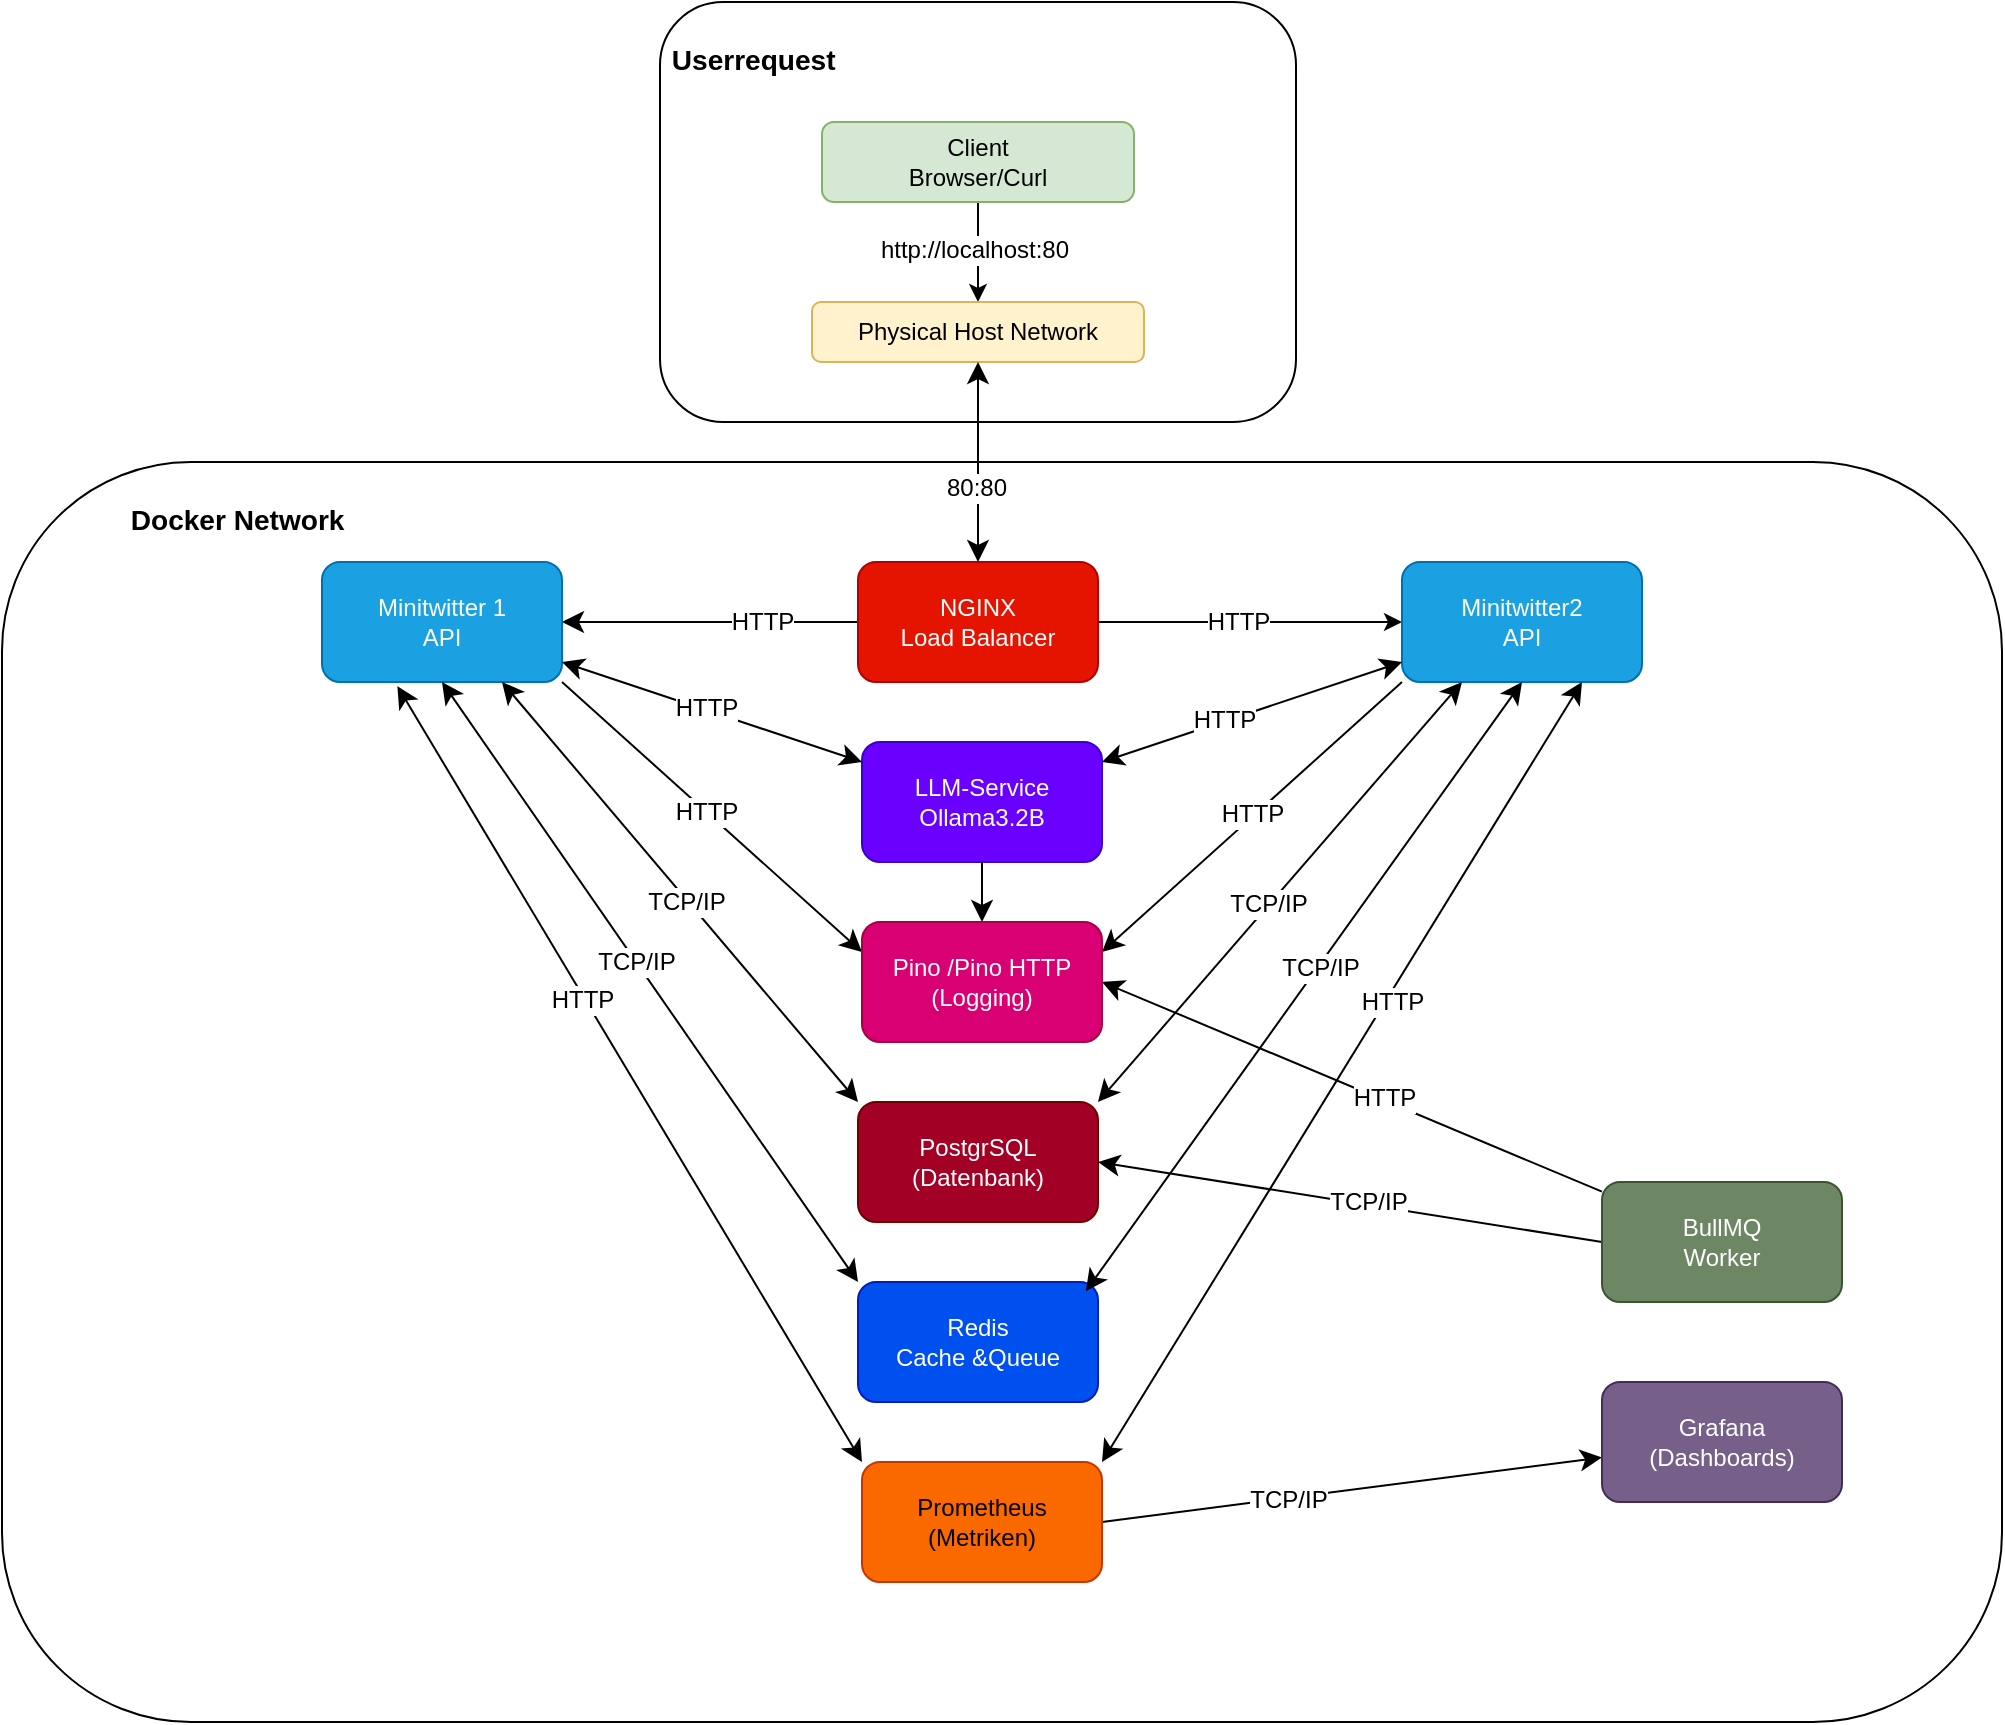 <mxfile version="26.1.1">
  <diagram name="Seite-1" id="1LR6hy9Yagn1V_z_DEYL">
    <mxGraphModel dx="2842" dy="1833" grid="1" gridSize="10" guides="1" tooltips="1" connect="1" arrows="1" fold="1" page="1" pageScale="1" pageWidth="827" pageHeight="1169" math="0" shadow="0">
      <root>
        <mxCell id="0" />
        <mxCell id="1" parent="0" />
        <mxCell id="WWWUozUZeTl1Iqde8gUQ-1" value="&lt;h3&gt;&amp;nbsp;Userrequest&lt;/h3&gt;" style="rounded=1;whiteSpace=wrap;html=1;align=left;verticalAlign=top;" vertex="1" parent="1">
          <mxGeometry x="-671" y="-20" width="318" height="210" as="geometry" />
        </mxCell>
        <mxCell id="x58m1gPnZD0ombqf3Mhe-48" value="&lt;h3&gt;&amp;nbsp; &amp;nbsp; &amp;nbsp; &amp;nbsp; &amp;nbsp; &amp;nbsp; &amp;nbsp; &amp;nbsp; Docker Network&lt;/h3&gt;" style="rounded=1;whiteSpace=wrap;html=1;verticalAlign=top;align=left;" parent="1" vertex="1">
          <mxGeometry x="-1000" y="210" width="1000" height="630" as="geometry" />
        </mxCell>
        <mxCell id="x58m1gPnZD0ombqf3Mhe-16" style="edgeStyle=orthogonalEdgeStyle;rounded=0;orthogonalLoop=1;jettySize=auto;html=1;exitX=0.5;exitY=1;exitDx=0;exitDy=0;" parent="1" source="x58m1gPnZD0ombqf3Mhe-14" target="x58m1gPnZD0ombqf3Mhe-15" edge="1">
          <mxGeometry relative="1" as="geometry" />
        </mxCell>
        <mxCell id="tbwMI4v-mFkp3XjZrlkX-10" value="http://localhost:80" style="edgeLabel;html=1;align=center;verticalAlign=middle;resizable=0;points=[];fontSize=12;" parent="x58m1gPnZD0ombqf3Mhe-16" vertex="1" connectable="0">
          <mxGeometry x="-0.047" y="-2" relative="1" as="geometry">
            <mxPoint as="offset" />
          </mxGeometry>
        </mxCell>
        <mxCell id="x58m1gPnZD0ombqf3Mhe-14" value="Client&lt;div&gt;Browser/Curl&lt;/div&gt;" style="rounded=1;whiteSpace=wrap;html=1;fillColor=#d5e8d4;strokeColor=#82b366;" parent="1" vertex="1">
          <mxGeometry x="-590" y="40" width="156" height="40" as="geometry" />
        </mxCell>
        <mxCell id="x58m1gPnZD0ombqf3Mhe-15" value="Physical Host Network" style="rounded=1;whiteSpace=wrap;html=1;fillColor=#fff2cc;strokeColor=#d6b656;" parent="1" vertex="1">
          <mxGeometry x="-595" y="130" width="166" height="30" as="geometry" />
        </mxCell>
        <mxCell id="x58m1gPnZD0ombqf3Mhe-30" style="edgeStyle=orthogonalEdgeStyle;rounded=0;orthogonalLoop=1;jettySize=auto;html=1;exitX=1;exitY=0.5;exitDx=0;exitDy=0;" parent="1" source="x58m1gPnZD0ombqf3Mhe-17" target="x58m1gPnZD0ombqf3Mhe-19" edge="1">
          <mxGeometry relative="1" as="geometry" />
        </mxCell>
        <mxCell id="tbwMI4v-mFkp3XjZrlkX-20" value="HTTP" style="edgeLabel;html=1;align=center;verticalAlign=middle;resizable=0;points=[];fontSize=12;" parent="x58m1gPnZD0ombqf3Mhe-30" vertex="1" connectable="0">
          <mxGeometry x="-0.085" relative="1" as="geometry">
            <mxPoint as="offset" />
          </mxGeometry>
        </mxCell>
        <mxCell id="tbwMI4v-mFkp3XjZrlkX-16" style="edgeStyle=none;curved=1;rounded=0;orthogonalLoop=1;jettySize=auto;html=1;exitX=0;exitY=0.5;exitDx=0;exitDy=0;fontSize=12;startSize=8;endSize=8;" parent="1" source="x58m1gPnZD0ombqf3Mhe-17" target="x58m1gPnZD0ombqf3Mhe-18" edge="1">
          <mxGeometry relative="1" as="geometry" />
        </mxCell>
        <mxCell id="tbwMI4v-mFkp3XjZrlkX-19" value="HTTP" style="edgeLabel;html=1;align=center;verticalAlign=middle;resizable=0;points=[];fontSize=12;" parent="tbwMI4v-mFkp3XjZrlkX-16" vertex="1" connectable="0">
          <mxGeometry x="-0.347" relative="1" as="geometry">
            <mxPoint as="offset" />
          </mxGeometry>
        </mxCell>
        <mxCell id="x58m1gPnZD0ombqf3Mhe-17" value="NGINX&lt;div&gt;Load Balancer&lt;/div&gt;" style="rounded=1;whiteSpace=wrap;html=1;fillColor=#e51400;strokeColor=#B20000;fontColor=#ffffff;" parent="1" vertex="1">
          <mxGeometry x="-572" y="260" width="120" height="60" as="geometry" />
        </mxCell>
        <mxCell id="x58m1gPnZD0ombqf3Mhe-18" value="Minitwitter 1&lt;br&gt;API" style="rounded=1;whiteSpace=wrap;html=1;fillColor=#1ba1e2;strokeColor=#006EAF;fontColor=#ffffff;" parent="1" vertex="1">
          <mxGeometry x="-840" y="260" width="120" height="60" as="geometry" />
        </mxCell>
        <mxCell id="x58m1gPnZD0ombqf3Mhe-19" value="Minitwitter2&lt;br&gt;API" style="rounded=1;whiteSpace=wrap;html=1;fillColor=#1ba1e2;strokeColor=#006EAF;fontColor=#ffffff;" parent="1" vertex="1">
          <mxGeometry x="-300" y="260" width="120" height="60" as="geometry" />
        </mxCell>
        <mxCell id="tbwMI4v-mFkp3XjZrlkX-49" style="edgeStyle=none;curved=1;rounded=0;orthogonalLoop=1;jettySize=auto;html=1;exitX=1;exitY=0.5;exitDx=0;exitDy=0;entryX=0;entryY=0.5;entryDx=0;entryDy=0;fontSize=12;startSize=8;endSize=8;strokeColor=none;" parent="1" source="x58m1gPnZD0ombqf3Mhe-20" target="x58m1gPnZD0ombqf3Mhe-24" edge="1">
          <mxGeometry relative="1" as="geometry" />
        </mxCell>
        <mxCell id="x58m1gPnZD0ombqf3Mhe-20" value="LLM-Service&lt;div&gt;Ollama3.2B&lt;/div&gt;" style="rounded=1;whiteSpace=wrap;html=1;fillColor=#6a00ff;strokeColor=#3700CC;fontColor=#ffffff;" parent="1" vertex="1">
          <mxGeometry x="-570" y="350" width="120" height="60" as="geometry" />
        </mxCell>
        <mxCell id="x58m1gPnZD0ombqf3Mhe-21" value="Redis&lt;div&gt;Cache &amp;amp;Queue&lt;/div&gt;" style="rounded=1;whiteSpace=wrap;html=1;fillColor=#0050ef;fontColor=#ffffff;strokeColor=#001DBC;" parent="1" vertex="1">
          <mxGeometry x="-572" y="620" width="120" height="60" as="geometry" />
        </mxCell>
        <mxCell id="tbwMI4v-mFkp3XjZrlkX-40" style="edgeStyle=none;curved=1;rounded=0;orthogonalLoop=1;jettySize=auto;html=1;exitX=1;exitY=0.5;exitDx=0;exitDy=0;fontSize=12;startSize=8;endSize=8;" parent="1" source="x58m1gPnZD0ombqf3Mhe-22" target="x58m1gPnZD0ombqf3Mhe-23" edge="1">
          <mxGeometry relative="1" as="geometry" />
        </mxCell>
        <mxCell id="WWWUozUZeTl1Iqde8gUQ-3" value="TCP/IP" style="edgeLabel;html=1;align=center;verticalAlign=middle;resizable=0;points=[];fontSize=12;" vertex="1" connectable="0" parent="tbwMI4v-mFkp3XjZrlkX-40">
          <mxGeometry x="-0.257" y="-1" relative="1" as="geometry">
            <mxPoint as="offset" />
          </mxGeometry>
        </mxCell>
        <mxCell id="x58m1gPnZD0ombqf3Mhe-22" value="Prometheus&lt;br&gt;(Metriken)" style="rounded=1;whiteSpace=wrap;html=1;fillColor=#fa6800;strokeColor=#C73500;fontColor=#000000;" parent="1" vertex="1">
          <mxGeometry x="-570" y="710" width="120" height="60" as="geometry" />
        </mxCell>
        <mxCell id="x58m1gPnZD0ombqf3Mhe-23" value="Grafana&lt;div&gt;(Dashboards)&lt;/div&gt;" style="rounded=1;whiteSpace=wrap;html=1;fillColor=#76608a;fontColor=#ffffff;strokeColor=#432D57;" parent="1" vertex="1">
          <mxGeometry x="-200" y="670" width="120" height="60" as="geometry" />
        </mxCell>
        <mxCell id="tbwMI4v-mFkp3XjZrlkX-47" style="edgeStyle=none;curved=1;rounded=0;orthogonalLoop=1;jettySize=auto;html=1;exitX=0;exitY=0.5;exitDx=0;exitDy=0;entryX=1;entryY=0.5;entryDx=0;entryDy=0;fontSize=12;startSize=8;endSize=8;strokeColor=none;" parent="1" source="x58m1gPnZD0ombqf3Mhe-24" target="x58m1gPnZD0ombqf3Mhe-20" edge="1">
          <mxGeometry relative="1" as="geometry" />
        </mxCell>
        <mxCell id="tbwMI4v-mFkp3XjZrlkX-54" style="edgeStyle=none;curved=1;rounded=0;orthogonalLoop=1;jettySize=auto;html=1;exitX=1;exitY=0.5;exitDx=0;exitDy=0;fontSize=12;startSize=8;endSize=8;startArrow=classic;startFill=1;endArrow=none;" parent="1" source="x58m1gPnZD0ombqf3Mhe-24" target="x58m1gPnZD0ombqf3Mhe-26" edge="1">
          <mxGeometry relative="1" as="geometry" />
        </mxCell>
        <mxCell id="tbwMI4v-mFkp3XjZrlkX-65" value="HTTP" style="edgeLabel;html=1;align=center;verticalAlign=middle;resizable=0;points=[];fontSize=12;" parent="tbwMI4v-mFkp3XjZrlkX-54" vertex="1" connectable="0">
          <mxGeometry x="0.12" y="1" relative="1" as="geometry">
            <mxPoint as="offset" />
          </mxGeometry>
        </mxCell>
        <mxCell id="tbwMI4v-mFkp3XjZrlkX-55" style="edgeStyle=none;curved=1;rounded=0;orthogonalLoop=1;jettySize=auto;html=1;entryX=0.5;entryY=1;entryDx=0;entryDy=0;fontSize=12;startSize=8;endSize=8;startArrow=classic;startFill=1;endArrow=none;" parent="1" source="x58m1gPnZD0ombqf3Mhe-24" target="x58m1gPnZD0ombqf3Mhe-20" edge="1">
          <mxGeometry relative="1" as="geometry" />
        </mxCell>
        <mxCell id="tbwMI4v-mFkp3XjZrlkX-57" style="edgeStyle=none;curved=1;rounded=0;orthogonalLoop=1;jettySize=auto;html=1;exitX=1;exitY=0.25;exitDx=0;exitDy=0;entryX=0;entryY=1;entryDx=0;entryDy=0;fontSize=12;startSize=8;endSize=8;startArrow=classic;startFill=1;endArrow=none;" parent="1" source="x58m1gPnZD0ombqf3Mhe-24" target="x58m1gPnZD0ombqf3Mhe-19" edge="1">
          <mxGeometry relative="1" as="geometry" />
        </mxCell>
        <mxCell id="tbwMI4v-mFkp3XjZrlkX-67" value="HTTP" style="edgeLabel;html=1;align=center;verticalAlign=middle;resizable=0;points=[];fontSize=12;" parent="tbwMI4v-mFkp3XjZrlkX-57" vertex="1" connectable="0">
          <mxGeometry x="0.013" y="2" relative="1" as="geometry">
            <mxPoint as="offset" />
          </mxGeometry>
        </mxCell>
        <mxCell id="tbwMI4v-mFkp3XjZrlkX-58" style="edgeStyle=none;curved=1;rounded=0;orthogonalLoop=1;jettySize=auto;html=1;exitX=0;exitY=0.25;exitDx=0;exitDy=0;entryX=1;entryY=1;entryDx=0;entryDy=0;fontSize=12;startSize=8;endSize=8;startArrow=classic;startFill=1;endArrow=none;" parent="1" source="x58m1gPnZD0ombqf3Mhe-24" target="x58m1gPnZD0ombqf3Mhe-18" edge="1">
          <mxGeometry relative="1" as="geometry" />
        </mxCell>
        <mxCell id="tbwMI4v-mFkp3XjZrlkX-66" value="HTTP" style="edgeLabel;html=1;align=center;verticalAlign=middle;resizable=0;points=[];fontSize=12;" parent="tbwMI4v-mFkp3XjZrlkX-58" vertex="1" connectable="0">
          <mxGeometry x="0.053" y="-1" relative="1" as="geometry">
            <mxPoint y="1" as="offset" />
          </mxGeometry>
        </mxCell>
        <mxCell id="x58m1gPnZD0ombqf3Mhe-24" value="Pino /Pino HTTP&lt;div&gt;(Logging)&lt;/div&gt;" style="rounded=1;whiteSpace=wrap;html=1;fillColor=#d80073;strokeColor=#A50040;fontColor=#ffffff;" parent="1" vertex="1">
          <mxGeometry x="-570" y="440" width="120" height="60" as="geometry" />
        </mxCell>
        <mxCell id="x58m1gPnZD0ombqf3Mhe-25" value="PostgrSQL&lt;br&gt;(Datenbank)" style="rounded=1;whiteSpace=wrap;html=1;fillColor=#a20025;fontColor=#ffffff;strokeColor=#6F0000;" parent="1" vertex="1">
          <mxGeometry x="-572" y="530" width="120" height="60" as="geometry" />
        </mxCell>
        <mxCell id="tbwMI4v-mFkp3XjZrlkX-44" style="edgeStyle=none;curved=1;rounded=0;orthogonalLoop=1;jettySize=auto;html=1;exitX=0;exitY=0.5;exitDx=0;exitDy=0;fontSize=12;startSize=8;endSize=8;entryX=1;entryY=0.5;entryDx=0;entryDy=0;" parent="1" source="x58m1gPnZD0ombqf3Mhe-26" target="x58m1gPnZD0ombqf3Mhe-25" edge="1">
          <mxGeometry relative="1" as="geometry" />
        </mxCell>
        <mxCell id="tbwMI4v-mFkp3XjZrlkX-64" value="TCP/IP" style="edgeLabel;html=1;align=center;verticalAlign=middle;resizable=0;points=[];fontSize=12;" parent="tbwMI4v-mFkp3XjZrlkX-44" vertex="1" connectable="0">
          <mxGeometry x="-0.051" y="5" relative="1" as="geometry">
            <mxPoint x="3" y="-6" as="offset" />
          </mxGeometry>
        </mxCell>
        <mxCell id="x58m1gPnZD0ombqf3Mhe-26" value="BullMQ&lt;div&gt;Worker&lt;/div&gt;" style="rounded=1;whiteSpace=wrap;html=1;fillColor=#6d8764;fontColor=#ffffff;strokeColor=#3A5431;" parent="1" vertex="1">
          <mxGeometry x="-200" y="570" width="120" height="60" as="geometry" />
        </mxCell>
        <mxCell id="tbwMI4v-mFkp3XjZrlkX-17" value="" style="endArrow=classic;startArrow=classic;html=1;rounded=0;fontSize=12;startSize=8;endSize=8;curved=1;entryX=0.5;entryY=1;entryDx=0;entryDy=0;exitX=0.5;exitY=0;exitDx=0;exitDy=0;" parent="1" source="x58m1gPnZD0ombqf3Mhe-17" target="x58m1gPnZD0ombqf3Mhe-15" edge="1">
          <mxGeometry width="50" height="50" relative="1" as="geometry">
            <mxPoint x="-520" y="230" as="sourcePoint" />
            <mxPoint x="-470" y="180" as="targetPoint" />
          </mxGeometry>
        </mxCell>
        <mxCell id="tbwMI4v-mFkp3XjZrlkX-18" value="80:80" style="edgeLabel;html=1;align=center;verticalAlign=middle;resizable=0;points=[];fontSize=12;" parent="tbwMI4v-mFkp3XjZrlkX-17" vertex="1" connectable="0">
          <mxGeometry x="-0.253" y="1" relative="1" as="geometry">
            <mxPoint as="offset" />
          </mxGeometry>
        </mxCell>
        <mxCell id="tbwMI4v-mFkp3XjZrlkX-28" value="" style="endArrow=classic;startArrow=classic;html=1;rounded=0;fontSize=12;startSize=8;endSize=8;curved=1;" parent="1" source="x58m1gPnZD0ombqf3Mhe-20" target="x58m1gPnZD0ombqf3Mhe-19" edge="1">
          <mxGeometry width="50" height="50" relative="1" as="geometry">
            <mxPoint x="-452" y="400" as="sourcePoint" />
            <mxPoint x="-266.96" y="247.6" as="targetPoint" />
          </mxGeometry>
        </mxCell>
        <mxCell id="tbwMI4v-mFkp3XjZrlkX-60" value="HTTP" style="edgeLabel;html=1;align=center;verticalAlign=middle;resizable=0;points=[];fontSize=12;" parent="tbwMI4v-mFkp3XjZrlkX-28" vertex="1" connectable="0">
          <mxGeometry x="-0.189" y="1" relative="1" as="geometry">
            <mxPoint as="offset" />
          </mxGeometry>
        </mxCell>
        <mxCell id="tbwMI4v-mFkp3XjZrlkX-29" value="" style="endArrow=classic;startArrow=classic;html=1;rounded=0;fontSize=12;startSize=8;endSize=8;curved=1;exitX=0;exitY=0;exitDx=0;exitDy=0;entryX=0.75;entryY=1;entryDx=0;entryDy=0;" parent="1" source="x58m1gPnZD0ombqf3Mhe-25" target="x58m1gPnZD0ombqf3Mhe-18" edge="1">
          <mxGeometry width="50" height="50" relative="1" as="geometry">
            <mxPoint x="-572" y="474.01" as="sourcePoint" />
            <mxPoint x="-789.96" y="325.99" as="targetPoint" />
          </mxGeometry>
        </mxCell>
        <mxCell id="tbwMI4v-mFkp3XjZrlkX-41" value="TCP/IP" style="edgeLabel;html=1;align=center;verticalAlign=middle;resizable=0;points=[];fontSize=12;" parent="tbwMI4v-mFkp3XjZrlkX-29" vertex="1" connectable="0">
          <mxGeometry x="-0.041" y="1" relative="1" as="geometry">
            <mxPoint as="offset" />
          </mxGeometry>
        </mxCell>
        <mxCell id="tbwMI4v-mFkp3XjZrlkX-30" value="" style="endArrow=classic;startArrow=classic;html=1;rounded=0;fontSize=12;startSize=8;endSize=8;curved=1;entryX=1;entryY=0;entryDx=0;entryDy=0;" parent="1" target="x58m1gPnZD0ombqf3Mhe-25" edge="1">
          <mxGeometry width="50" height="50" relative="1" as="geometry">
            <mxPoint x="-270" y="320" as="sourcePoint" />
            <mxPoint x="-452" y="473.98" as="targetPoint" />
          </mxGeometry>
        </mxCell>
        <mxCell id="tbwMI4v-mFkp3XjZrlkX-42" value="TCP/IP" style="edgeLabel;html=1;align=center;verticalAlign=middle;resizable=0;points=[];fontSize=12;" parent="tbwMI4v-mFkp3XjZrlkX-30" vertex="1" connectable="0">
          <mxGeometry x="0.061" y="-1" relative="1" as="geometry">
            <mxPoint as="offset" />
          </mxGeometry>
        </mxCell>
        <mxCell id="tbwMI4v-mFkp3XjZrlkX-32" value="" style="endArrow=classic;startArrow=classic;html=1;rounded=0;fontSize=12;startSize=8;endSize=8;curved=1;" parent="1" source="x58m1gPnZD0ombqf3Mhe-18" target="x58m1gPnZD0ombqf3Mhe-20" edge="1">
          <mxGeometry width="50" height="50" relative="1" as="geometry">
            <mxPoint x="-670" y="400" as="sourcePoint" />
            <mxPoint x="-620" y="350" as="targetPoint" />
          </mxGeometry>
        </mxCell>
        <mxCell id="tbwMI4v-mFkp3XjZrlkX-59" value="HTTP" style="edgeLabel;html=1;align=center;verticalAlign=middle;resizable=0;points=[];fontSize=12;" parent="tbwMI4v-mFkp3XjZrlkX-32" vertex="1" connectable="0">
          <mxGeometry x="-0.054" y="1" relative="1" as="geometry">
            <mxPoint as="offset" />
          </mxGeometry>
        </mxCell>
        <mxCell id="tbwMI4v-mFkp3XjZrlkX-33" value="" style="endArrow=classic;startArrow=classic;html=1;rounded=0;fontSize=12;startSize=8;endSize=8;curved=1;exitX=0.5;exitY=1;exitDx=0;exitDy=0;entryX=0.949;entryY=0.078;entryDx=0;entryDy=0;entryPerimeter=0;" parent="1" source="x58m1gPnZD0ombqf3Mhe-19" target="x58m1gPnZD0ombqf3Mhe-21" edge="1">
          <mxGeometry width="50" height="50" relative="1" as="geometry">
            <mxPoint x="-540" y="450" as="sourcePoint" />
            <mxPoint x="-490" y="400" as="targetPoint" />
          </mxGeometry>
        </mxCell>
        <mxCell id="tbwMI4v-mFkp3XjZrlkX-63" value="TCP/IP" style="edgeLabel;html=1;align=center;verticalAlign=middle;resizable=0;points=[];fontSize=12;" parent="tbwMI4v-mFkp3XjZrlkX-33" vertex="1" connectable="0">
          <mxGeometry x="-0.065" y="1" relative="1" as="geometry">
            <mxPoint as="offset" />
          </mxGeometry>
        </mxCell>
        <mxCell id="tbwMI4v-mFkp3XjZrlkX-34" value="" style="endArrow=classic;startArrow=classic;html=1;rounded=0;fontSize=12;startSize=8;endSize=8;curved=1;exitX=0;exitY=0;exitDx=0;exitDy=0;entryX=0.5;entryY=1;entryDx=0;entryDy=0;" parent="1" source="x58m1gPnZD0ombqf3Mhe-21" target="x58m1gPnZD0ombqf3Mhe-18" edge="1">
          <mxGeometry width="50" height="50" relative="1" as="geometry">
            <mxPoint x="-540" y="450" as="sourcePoint" />
            <mxPoint x="-490" y="400" as="targetPoint" />
          </mxGeometry>
        </mxCell>
        <mxCell id="tbwMI4v-mFkp3XjZrlkX-61" value="TCP/IP" style="edgeLabel;html=1;align=center;verticalAlign=middle;resizable=0;points=[];fontSize=12;" parent="tbwMI4v-mFkp3XjZrlkX-34" vertex="1" connectable="0">
          <mxGeometry x="0.069" relative="1" as="geometry">
            <mxPoint as="offset" />
          </mxGeometry>
        </mxCell>
        <mxCell id="tbwMI4v-mFkp3XjZrlkX-35" value="" style="endArrow=classic;startArrow=classic;html=1;rounded=0;fontSize=12;startSize=8;endSize=8;curved=1;exitX=0;exitY=0;exitDx=0;exitDy=0;entryX=0.314;entryY=1.034;entryDx=0;entryDy=0;entryPerimeter=0;" parent="1" source="x58m1gPnZD0ombqf3Mhe-22" target="x58m1gPnZD0ombqf3Mhe-18" edge="1">
          <mxGeometry width="50" height="50" relative="1" as="geometry">
            <mxPoint x="-540" y="450" as="sourcePoint" />
            <mxPoint x="-490" y="400" as="targetPoint" />
          </mxGeometry>
        </mxCell>
        <mxCell id="tbwMI4v-mFkp3XjZrlkX-69" value="HTTP" style="edgeLabel;html=1;align=center;verticalAlign=middle;resizable=0;points=[];fontSize=12;" parent="tbwMI4v-mFkp3XjZrlkX-35" vertex="1" connectable="0">
          <mxGeometry x="0.197" y="1" relative="1" as="geometry">
            <mxPoint as="offset" />
          </mxGeometry>
        </mxCell>
        <mxCell id="tbwMI4v-mFkp3XjZrlkX-36" value="" style="endArrow=classic;startArrow=classic;html=1;rounded=0;fontSize=12;startSize=8;endSize=8;curved=1;exitX=1;exitY=0;exitDx=0;exitDy=0;entryX=0.75;entryY=1;entryDx=0;entryDy=0;" parent="1" source="x58m1gPnZD0ombqf3Mhe-22" target="x58m1gPnZD0ombqf3Mhe-19" edge="1">
          <mxGeometry width="50" height="50" relative="1" as="geometry">
            <mxPoint x="-540" y="450" as="sourcePoint" />
            <mxPoint x="-490" y="400" as="targetPoint" />
          </mxGeometry>
        </mxCell>
        <mxCell id="tbwMI4v-mFkp3XjZrlkX-68" value="HTTP" style="edgeLabel;html=1;align=center;verticalAlign=middle;resizable=0;points=[];fontSize=12;" parent="tbwMI4v-mFkp3XjZrlkX-36" vertex="1" connectable="0">
          <mxGeometry x="0.187" y="-2" relative="1" as="geometry">
            <mxPoint as="offset" />
          </mxGeometry>
        </mxCell>
      </root>
    </mxGraphModel>
  </diagram>
</mxfile>
